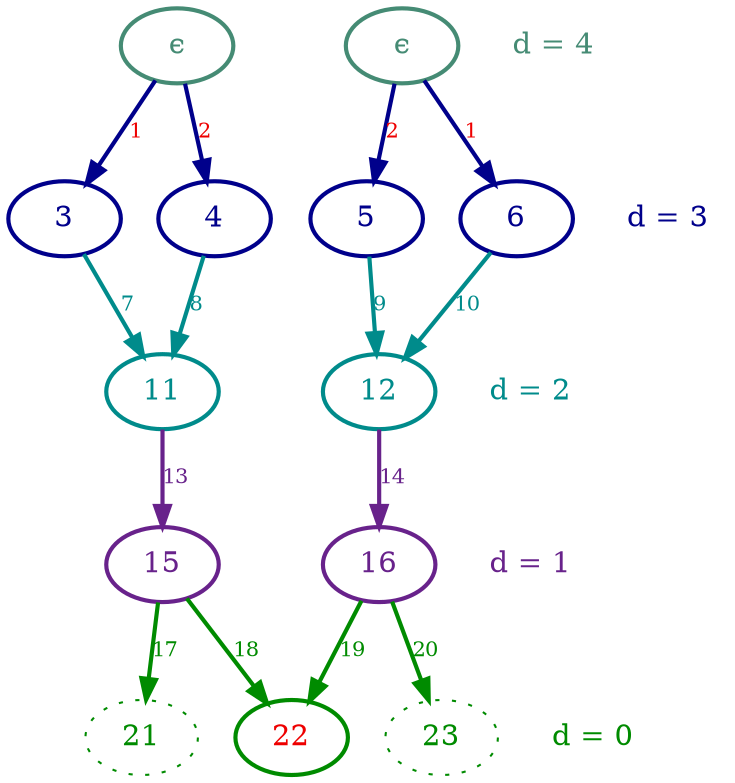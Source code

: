 digraph G {
    
    newrank = true;
    node [style = "bold"]
    edge [style = "bold"]

    color = "aquamarin4";
    node [color = "aquamarine4", fontcolor = "aquamarine4"];
    root [label = "ϵ", fontcolor = "aquamarine4"];
    right_root [label = "ϵ", fontcolor = "aquamarine4"];
    depth_4_node[label = "d = 4", shape = plaintext, fontcolor = "aquamarine4"];
    {rank = same; depth_4_node; root; right_root};
    
    color = "blue4";
    node [color = "blue4", fontcolor = "blue4"];
    edge [color = "blue4", fontsize = 10, fontcolor = "blue4"];
    C [label = "3"];
    D [label = "4"];
    root -> C [label = "1", fontcolor = "red2"];
    root -> D [label = "2", fontcolor = "red2"];
    right_F [label = "5"];
    right_G [label = "6"];
    right_root -> right_F [label = "2", fontcolor = "red2"];
    right_root -> right_G [label = "1", fontcolor = "red2"];
    depth_3_node[label = "d = 3", shape = plaintext, fontcolor = "blue4"];
    {rank = same; depth_3_node; C; D; right_F; right_G};
    
    color = "cyan4";
    node [color = "cyan4", fontcolor = "cyan4"];
    edge [color = "cyan4", fontsize = 10, fontcolor = "cyan4"];
    H [label = "11"];
    C -> H [label = "7"];
    D -> H [label = "8"];
    right_I [label = "12"];
    right_F -> right_I [label = "9"];
    right_G -> right_I [label = "10"];
    depth_2_node[label = "d = 2", shape = plaintext, fontcolor = "cyan4"];
    {rank = same; depth_2_node; H; right_I};

    
    color = "darkorchid4";
    node [color = "darkorchid4", fontcolor = "darkorchid4"];
    edge [color = "darkorchid4", fontsize = 10, fontcolor = "darkorchid4"];
    A2 [label = "15"]
    H -> A2 [label = "13"];
    right_B2 [label = "16"];
    right_I -> right_B2 [label = "14"];
    depth_1_node[label = "d = 1", shape = plaintext, fontcolor = "darkorchid4"];
    {rank = same; depth_1_node; right_B2; A2};

    color = "green4";
    node [color = "green4", fontcolor = "green4"];
    edge [color = "green4", fontsize = 10, fontcolor = "green4"];
    D_0 [label = "21", style = "dotted"];
    E_0 [label = "22", fontcolor = "red2"];
    F_0 [label = "23", style = "dotted"];
    A2 -> D_0 [label = "17"];
    A2 -> E_0 [label = "18"];
    right_B2 -> E_0 [label = "19"];
    right_B2 -> F_0 [label = "20"];

    depth_0_node[label = "d = 0", shape = plaintext, fontcolor = "green4"];
    {rank = same; depth_0_node; D_0; E_0; F_0};
}
